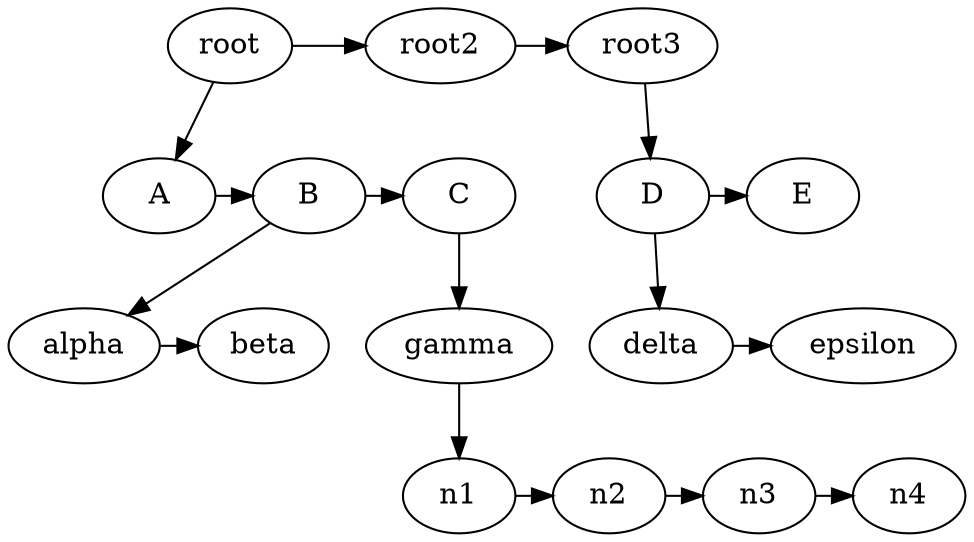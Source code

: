 digraph a{
	rankdir="TB";
	subgraph {
		rank="same"
		root;
		root2;
		root3;
	}
	subgraph {
		rank="same"
		A;
		B;
		C;
		D;
		E;
	}
	subgraph {
		rank="same"
		alpha;
		beta;
		gamma;
		delta;
		epsilon;
	}
	subgraph {
		rank="same"
		n1;
		n2;
		n3;
		n4;
	}
	
	root -> root2 -> root3;
	root -> A;
	root3 -> D;
	A -> B -> C
	D -> E;
	B -> alpha;
	C -> gamma;
	D -> delta;
	alpha -> beta;
	delta -> epsilon;
	gamma -> n1;
	n1 -> n2 -> n3 -> n4;
	
	
}
